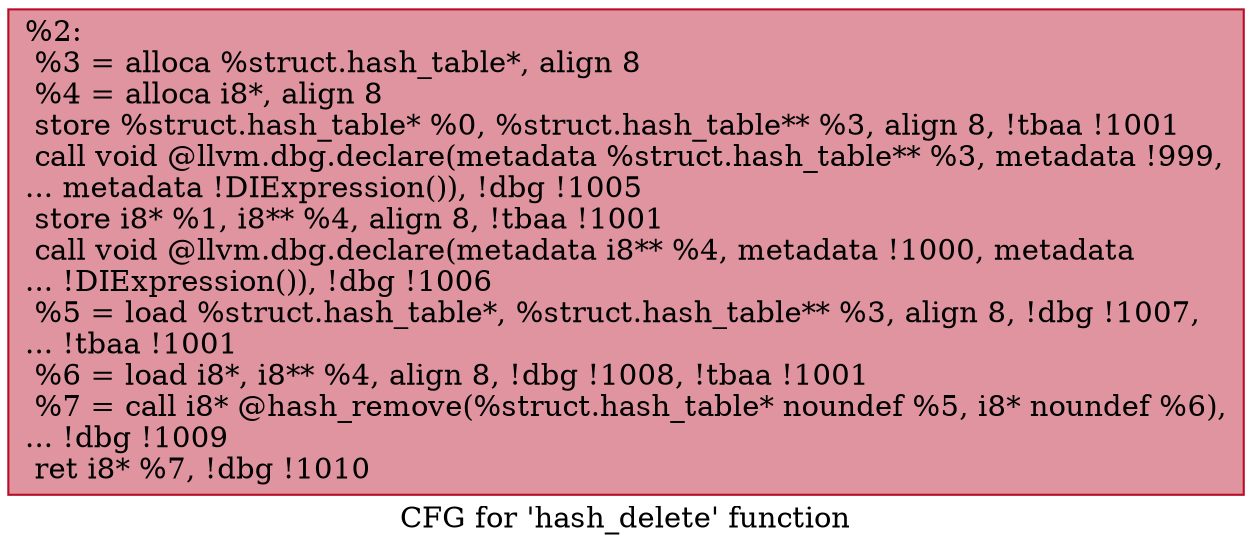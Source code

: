 digraph "CFG for 'hash_delete' function" {
	label="CFG for 'hash_delete' function";

	Node0x22b9cf0 [shape=record,color="#b70d28ff", style=filled, fillcolor="#b70d2870",label="{%2:\l  %3 = alloca %struct.hash_table*, align 8\l  %4 = alloca i8*, align 8\l  store %struct.hash_table* %0, %struct.hash_table** %3, align 8, !tbaa !1001\l  call void @llvm.dbg.declare(metadata %struct.hash_table** %3, metadata !999,\l... metadata !DIExpression()), !dbg !1005\l  store i8* %1, i8** %4, align 8, !tbaa !1001\l  call void @llvm.dbg.declare(metadata i8** %4, metadata !1000, metadata\l... !DIExpression()), !dbg !1006\l  %5 = load %struct.hash_table*, %struct.hash_table** %3, align 8, !dbg !1007,\l... !tbaa !1001\l  %6 = load i8*, i8** %4, align 8, !dbg !1008, !tbaa !1001\l  %7 = call i8* @hash_remove(%struct.hash_table* noundef %5, i8* noundef %6),\l... !dbg !1009\l  ret i8* %7, !dbg !1010\l}"];
}
